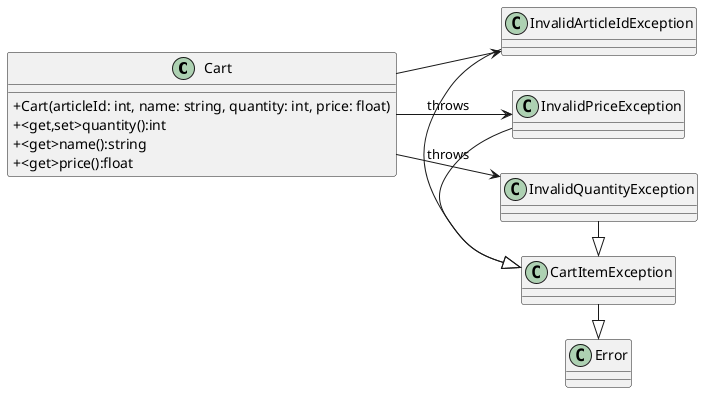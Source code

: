 @startuml

left to right direction
skinparam classAttributeIconSize 0

'Classes declaration
class Cart{
   +Cart(articleId: int, name: string, quantity: int, price: float)
   +<get,set>quantity():int
   +<get>name():string
   +<get>price():float
}

class Error{}
class CartItemException{}
class InvalidArticleIdException{}
class InvalidQuantityException{}
class InvalidPriceException{}

'Relations
Cart --> InvalidArticleIdException
Cart --> InvalidQuantityException : throws
Cart --> InvalidPriceException : throws

'Exception inheritance
InvalidArticleIdException -|> CartItemException
InvalidPriceException -|> CartItemException
InvalidQuantityException -|> CartItemException
CartItemException -|> Error

@enduml